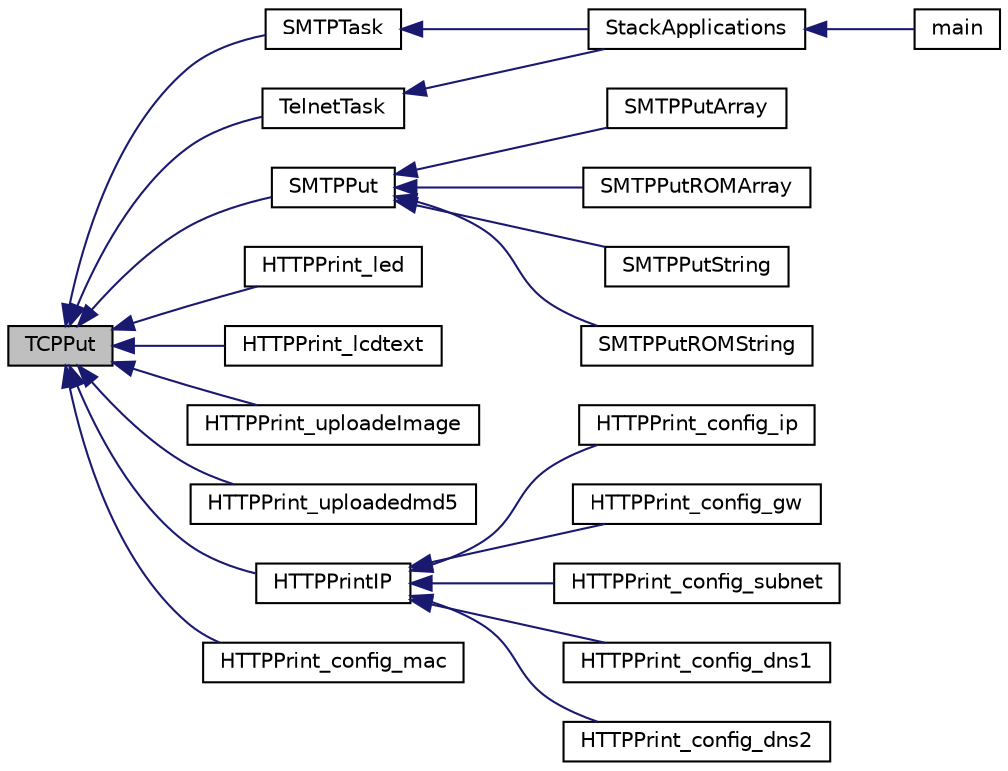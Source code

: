 digraph "TCPPut"
{
  edge [fontname="Helvetica",fontsize="10",labelfontname="Helvetica",labelfontsize="10"];
  node [fontname="Helvetica",fontsize="10",shape=record];
  rankdir="LR";
  Node1 [label="TCPPut",height=0.2,width=0.4,color="black", fillcolor="grey75", style="filled", fontcolor="black"];
  Node1 -> Node2 [dir="back",color="midnightblue",fontsize="10",style="solid",fontname="Helvetica"];
  Node2 [label="SMTPTask",height=0.2,width=0.4,color="black", fillcolor="white", style="filled",URL="$_s_m_t_p_8c.html#abe31fb54926d321252beb819defb0afb"];
  Node2 -> Node3 [dir="back",color="midnightblue",fontsize="10",style="solid",fontname="Helvetica"];
  Node3 [label="StackApplications",height=0.2,width=0.4,color="black", fillcolor="white", style="filled",URL="$_stack_tsk_8c.html#a7f8ff33bea9e052705b0a80d2dfcf399"];
  Node3 -> Node4 [dir="back",color="midnightblue",fontsize="10",style="solid",fontname="Helvetica"];
  Node4 [label="main",height=0.2,width=0.4,color="black", fillcolor="white", style="filled",URL="$_main_demo_8c.html#a6288eba0f8e8ad3ab1544ad731eb7667"];
  Node1 -> Node5 [dir="back",color="midnightblue",fontsize="10",style="solid",fontname="Helvetica"];
  Node5 [label="SMTPPut",height=0.2,width=0.4,color="black", fillcolor="white", style="filled",URL="$_s_m_t_p_8c.html#a56344e0939ca18fd1057006fd92d1c40"];
  Node5 -> Node6 [dir="back",color="midnightblue",fontsize="10",style="solid",fontname="Helvetica"];
  Node6 [label="SMTPPutArray",height=0.2,width=0.4,color="black", fillcolor="white", style="filled",URL="$_s_m_t_p_8c.html#a3006192908fb939e27e8a3b3e4f4d00b"];
  Node5 -> Node7 [dir="back",color="midnightblue",fontsize="10",style="solid",fontname="Helvetica"];
  Node7 [label="SMTPPutROMArray",height=0.2,width=0.4,color="black", fillcolor="white", style="filled",URL="$_s_m_t_p_8c.html#ac64b7abf19c7fd3fd539c92f42d292da"];
  Node5 -> Node8 [dir="back",color="midnightblue",fontsize="10",style="solid",fontname="Helvetica"];
  Node8 [label="SMTPPutString",height=0.2,width=0.4,color="black", fillcolor="white", style="filled",URL="$_s_m_t_p_8c.html#a0b107d2063ac12d12201f86e8fa40770"];
  Node5 -> Node9 [dir="back",color="midnightblue",fontsize="10",style="solid",fontname="Helvetica"];
  Node9 [label="SMTPPutROMString",height=0.2,width=0.4,color="black", fillcolor="white", style="filled",URL="$_s_m_t_p_8c.html#ae3269df36bc1c69d12bcf73c1b86ddfa"];
  Node1 -> Node10 [dir="back",color="midnightblue",fontsize="10",style="solid",fontname="Helvetica"];
  Node10 [label="TelnetTask",height=0.2,width=0.4,color="black", fillcolor="white", style="filled",URL="$_telnet_8c.html#a8fed07ba13983e8dfc2a83d3978b41a4"];
  Node10 -> Node3 [dir="back",color="midnightblue",fontsize="10",style="solid",fontname="Helvetica"];
  Node1 -> Node11 [dir="back",color="midnightblue",fontsize="10",style="solid",fontname="Helvetica"];
  Node11 [label="HTTPPrint_led",height=0.2,width=0.4,color="black", fillcolor="white", style="filled",URL="$_custom_h_t_t_p_app_8c.html#a1301273213a77c47ec1f4b7b56db64fe"];
  Node1 -> Node12 [dir="back",color="midnightblue",fontsize="10",style="solid",fontname="Helvetica"];
  Node12 [label="HTTPPrint_lcdtext",height=0.2,width=0.4,color="black", fillcolor="white", style="filled",URL="$_custom_h_t_t_p_app_8c.html#ab381d0996e74f0c3e36d48a04414d0ba"];
  Node1 -> Node13 [dir="back",color="midnightblue",fontsize="10",style="solid",fontname="Helvetica"];
  Node13 [label="HTTPPrint_uploadeImage",height=0.2,width=0.4,color="black", fillcolor="white", style="filled",URL="$_custom_h_t_t_p_app_8c.html#add3b0a831e6c5227f3b7d7f33c430a58"];
  Node1 -> Node14 [dir="back",color="midnightblue",fontsize="10",style="solid",fontname="Helvetica"];
  Node14 [label="HTTPPrint_uploadedmd5",height=0.2,width=0.4,color="black", fillcolor="white", style="filled",URL="$_custom_h_t_t_p_app_8c.html#a19f88f328d7bf56d0dfae34fa2691a60"];
  Node1 -> Node15 [dir="back",color="midnightblue",fontsize="10",style="solid",fontname="Helvetica"];
  Node15 [label="HTTPPrintIP",height=0.2,width=0.4,color="black", fillcolor="white", style="filled",URL="$_custom_h_t_t_p_app_8c.html#afc77e41a5276a26c613d967d9eb27a90"];
  Node15 -> Node16 [dir="back",color="midnightblue",fontsize="10",style="solid",fontname="Helvetica"];
  Node16 [label="HTTPPrint_config_ip",height=0.2,width=0.4,color="black", fillcolor="white", style="filled",URL="$_custom_h_t_t_p_app_8c.html#a98b192490beb1027cd87eefa53d6d3f6"];
  Node15 -> Node17 [dir="back",color="midnightblue",fontsize="10",style="solid",fontname="Helvetica"];
  Node17 [label="HTTPPrint_config_gw",height=0.2,width=0.4,color="black", fillcolor="white", style="filled",URL="$_custom_h_t_t_p_app_8c.html#a21709eafc10a559fbaae6727d7d985f9"];
  Node15 -> Node18 [dir="back",color="midnightblue",fontsize="10",style="solid",fontname="Helvetica"];
  Node18 [label="HTTPPrint_config_subnet",height=0.2,width=0.4,color="black", fillcolor="white", style="filled",URL="$_custom_h_t_t_p_app_8c.html#aa4f593882cd0045b9757ded844162f78"];
  Node15 -> Node19 [dir="back",color="midnightblue",fontsize="10",style="solid",fontname="Helvetica"];
  Node19 [label="HTTPPrint_config_dns1",height=0.2,width=0.4,color="black", fillcolor="white", style="filled",URL="$_custom_h_t_t_p_app_8c.html#a2a3298f2e225312c34aeeece68a0888f"];
  Node15 -> Node20 [dir="back",color="midnightblue",fontsize="10",style="solid",fontname="Helvetica"];
  Node20 [label="HTTPPrint_config_dns2",height=0.2,width=0.4,color="black", fillcolor="white", style="filled",URL="$_custom_h_t_t_p_app_8c.html#a4f7e1e50dfaa8e94f02804405263b670"];
  Node1 -> Node21 [dir="back",color="midnightblue",fontsize="10",style="solid",fontname="Helvetica"];
  Node21 [label="HTTPPrint_config_mac",height=0.2,width=0.4,color="black", fillcolor="white", style="filled",URL="$_custom_h_t_t_p_app_8c.html#a7932288d890bb7124d22c70795386cb6"];
}

